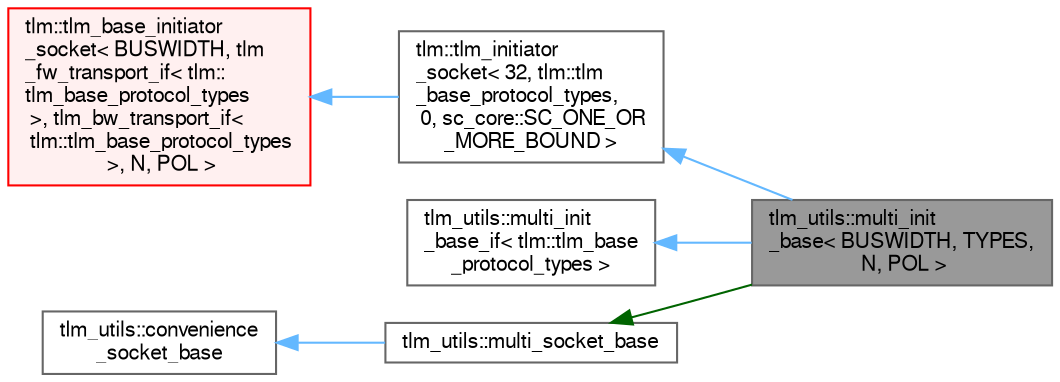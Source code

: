 digraph "tlm_utils::multi_init_base&lt; BUSWIDTH, TYPES, N, POL &gt;"
{
 // LATEX_PDF_SIZE
  bgcolor="transparent";
  edge [fontname=FreeSans,fontsize=10,labelfontname=FreeSans,labelfontsize=10];
  node [fontname=FreeSans,fontsize=10,shape=box,height=0.2,width=0.4];
  rankdir="LR";
  Node1 [id="Node000001",label="tlm_utils::multi_init\l_base\< BUSWIDTH, TYPES,\l N, POL \>",height=0.2,width=0.4,color="gray40", fillcolor="grey60", style="filled", fontcolor="black",tooltip=" "];
  Node2 -> Node1 [id="edge1_Node000001_Node000002",dir="back",color="steelblue1",style="solid",tooltip=" "];
  Node2 [id="Node000002",label="tlm::tlm_initiator\l_socket\< 32, tlm::tlm\l_base_protocol_types,\l 0, sc_core::SC_ONE_OR\l_MORE_BOUND \>",height=0.2,width=0.4,color="gray40", fillcolor="white", style="filled",URL="$a01257.html",tooltip=" "];
  Node3 -> Node2 [id="edge2_Node000002_Node000003",dir="back",color="steelblue1",style="solid",tooltip=" "];
  Node3 [id="Node000003",label="tlm::tlm_base_initiator\l_socket\< BUSWIDTH, tlm\l_fw_transport_if\< tlm::\ltlm_base_protocol_types\l \>, tlm_bw_transport_if\<\l tlm::tlm_base_protocol_types\l \>, N, POL \>",height=0.2,width=0.4,color="red", fillcolor="#FFF0F0", style="filled",URL="$a01253.html",tooltip=" "];
  Node7 -> Node1 [id="edge3_Node000001_Node000007",dir="back",color="steelblue1",style="solid",tooltip=" "];
  Node7 [id="Node000007",label="tlm_utils::multi_init\l_base_if\< tlm::tlm_base\l_protocol_types \>",height=0.2,width=0.4,color="gray40", fillcolor="white", style="filled",URL="$a01337.html",tooltip=" "];
  Node8 -> Node1 [id="edge4_Node000001_Node000008",dir="back",color="darkgreen",style="solid",tooltip=" "];
  Node8 [id="Node000008",label="tlm_utils::multi_socket_base",height=0.2,width=0.4,color="gray40", fillcolor="white", style="filled",URL="$a01277.html",tooltip=" "];
  Node9 -> Node8 [id="edge5_Node000008_Node000009",dir="back",color="steelblue1",style="solid",tooltip=" "];
  Node9 [id="Node000009",label="tlm_utils::convenience\l_socket_base",height=0.2,width=0.4,color="gray40", fillcolor="white", style="filled",URL="$a01265.html",tooltip=" "];
}
